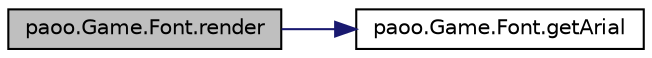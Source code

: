 digraph "paoo.Game.Font.render"
{
 // LATEX_PDF_SIZE
  edge [fontname="Helvetica",fontsize="10",labelfontname="Helvetica",labelfontsize="10"];
  node [fontname="Helvetica",fontsize="10",shape=record];
  rankdir="LR";
  Node11 [label="paoo.Game.Font.render",height=0.2,width=0.4,color="black", fillcolor="grey75", style="filled", fontcolor="black",tooltip=" "];
  Node11 -> Node12 [color="midnightblue",fontsize="10",style="solid",fontname="Helvetica"];
  Node12 [label="paoo.Game.Font.getArial",height=0.2,width=0.4,color="black", fillcolor="white", style="filled",URL="$classpaoo_1_1_game_1_1_font.html#a464e341f2d94a8e2f46e01ad5110e68a",tooltip=" "];
}
